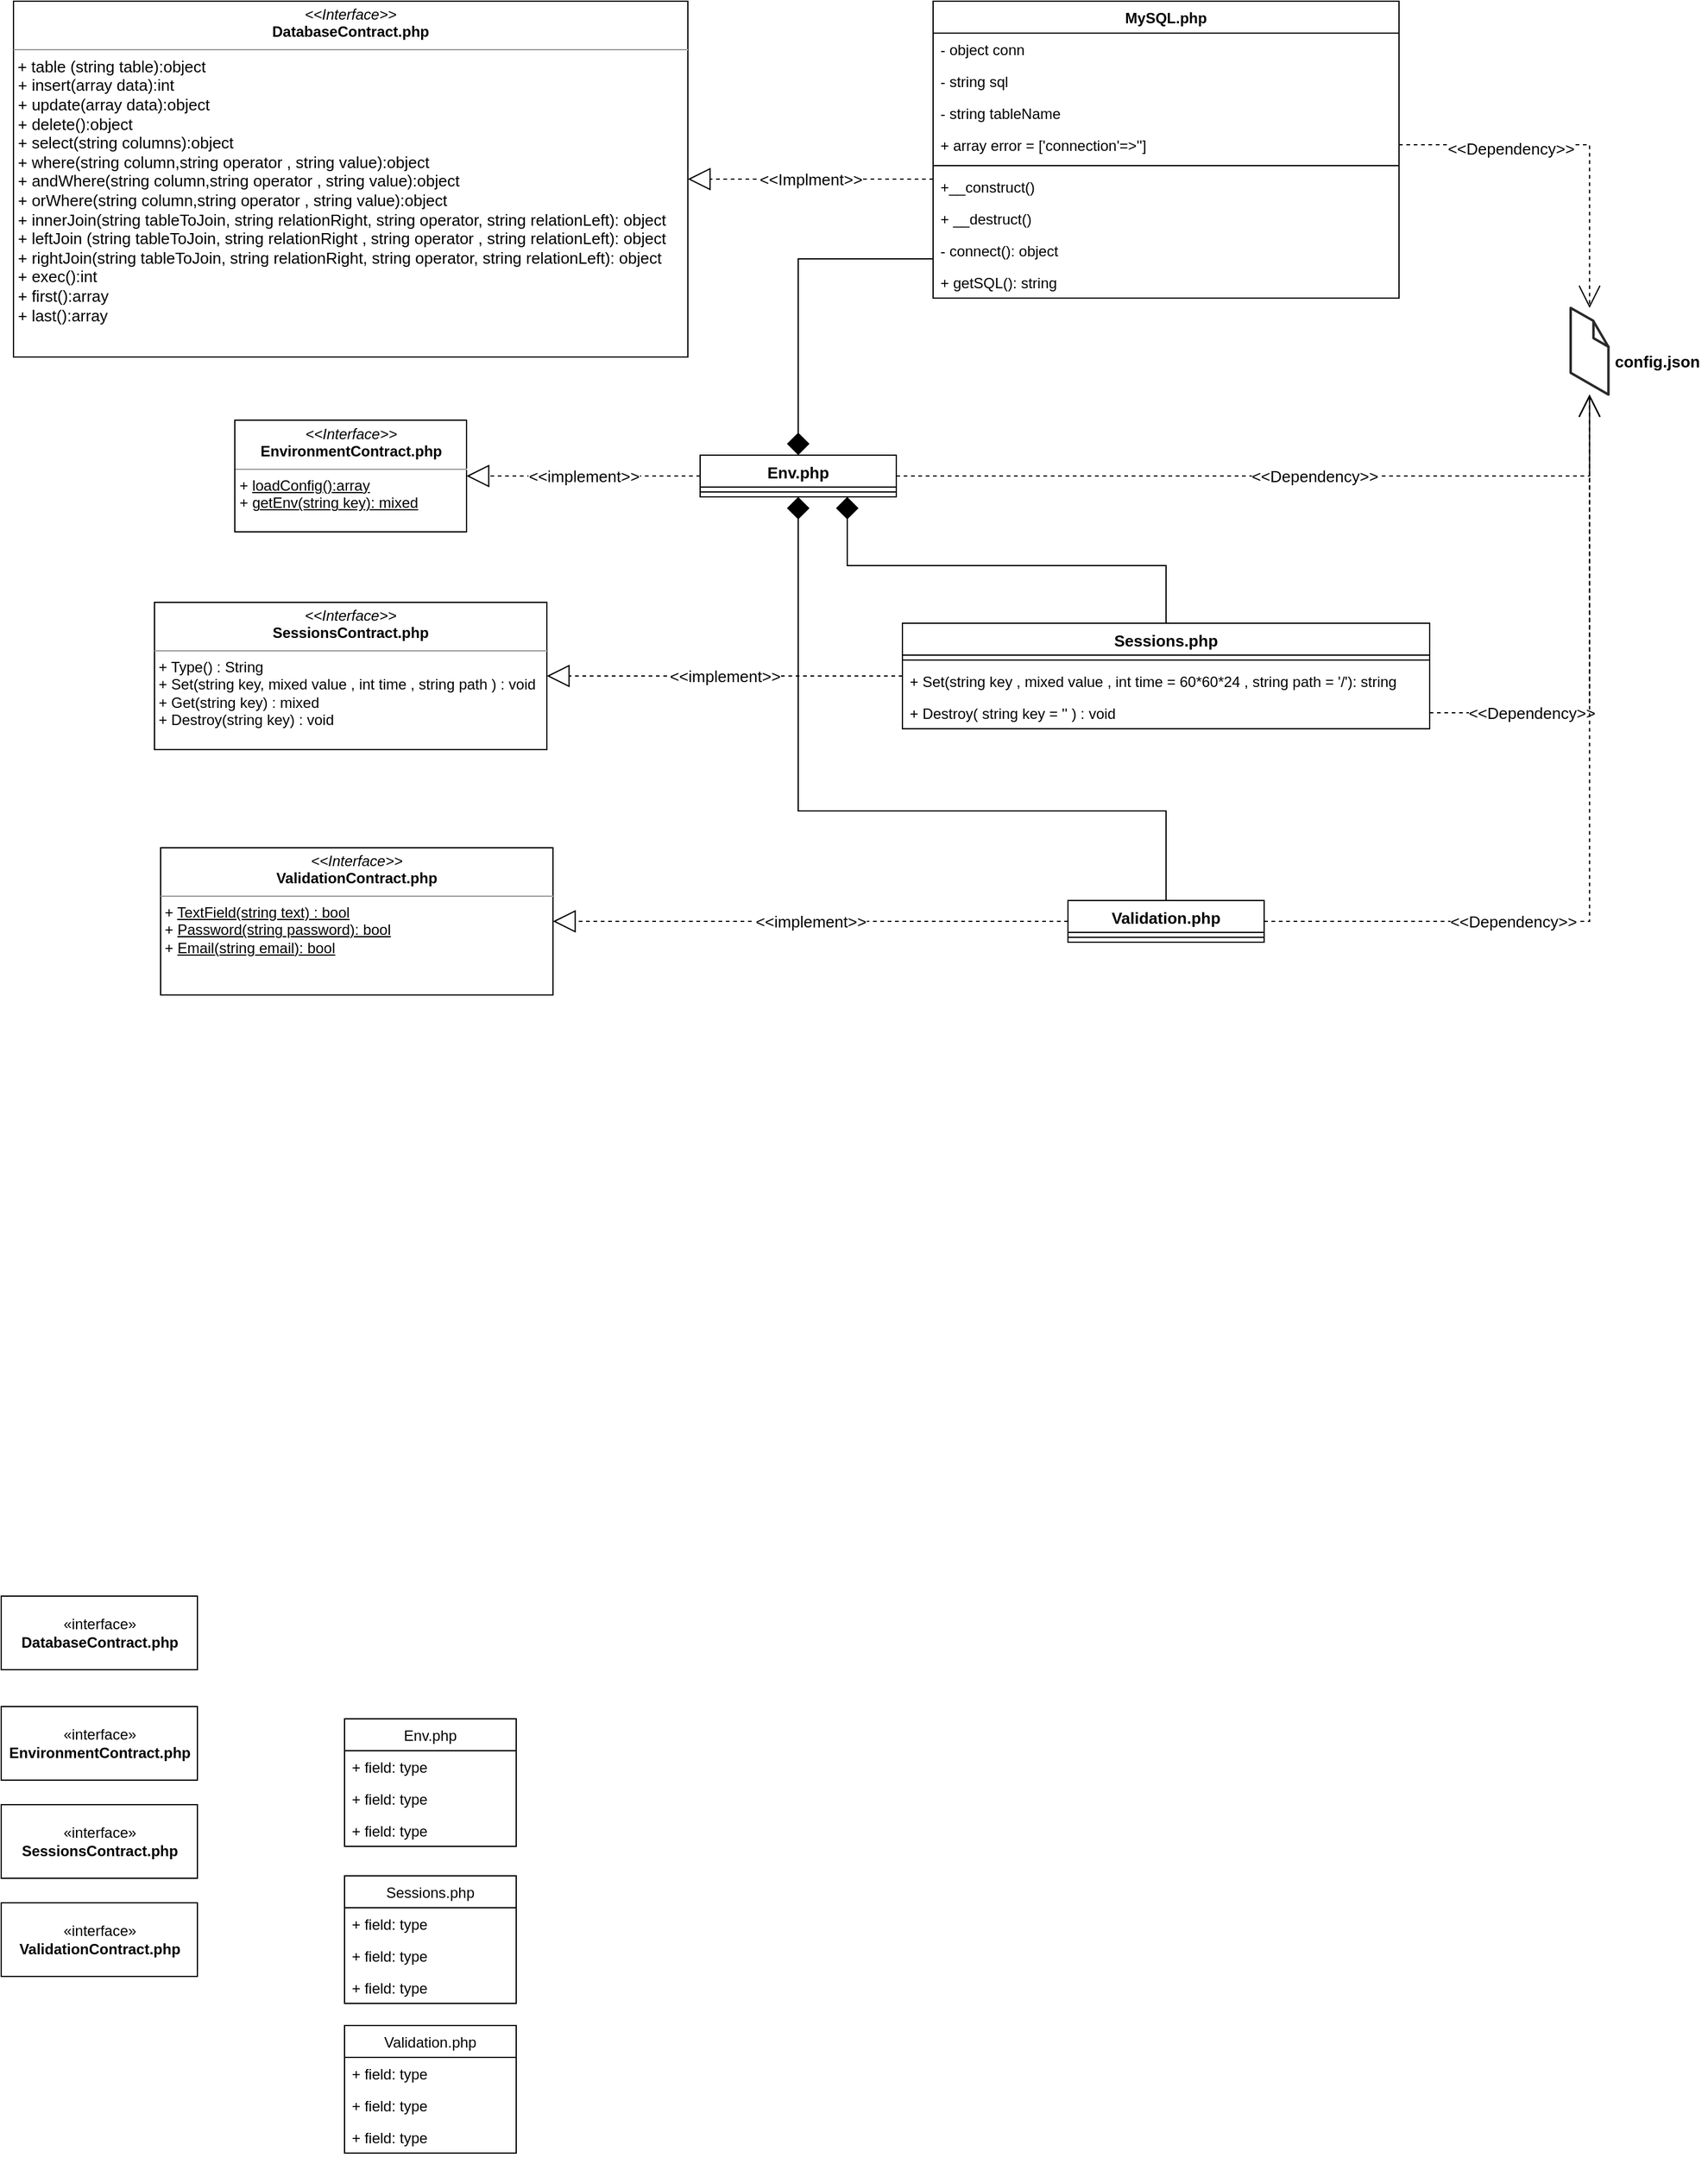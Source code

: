 <mxfile version="20.6.1" type="device"><diagram id="ktVg-S8pK9uqA2rK92aI" name="Page-1"><mxGraphModel dx="2090" dy="1920" grid="1" gridSize="10" guides="1" tooltips="1" connect="1" arrows="1" fold="1" page="1" pageScale="1" pageWidth="850" pageHeight="1100" math="0" shadow="0"><root><mxCell id="0"/><mxCell id="1" parent="0"/><mxCell id="MobRUKR3s8P3_3i5ePc3-1" value="«interface»&lt;br&gt;&lt;b&gt;DatabaseContract.php                  &lt;/b&gt;" style="html=1;" vertex="1" parent="1"><mxGeometry x="-560" y="500" width="160" height="60" as="geometry"/></mxCell><mxCell id="MobRUKR3s8P3_3i5ePc3-3" value="«interface»&lt;br&gt;&lt;b&gt;EnvironmentContract.php&lt;/b&gt;" style="html=1;" vertex="1" parent="1"><mxGeometry x="-560" y="590" width="160" height="60" as="geometry"/></mxCell><mxCell id="MobRUKR3s8P3_3i5ePc3-4" value="«interface»&lt;br&gt;&lt;b&gt;SessionsContract.php&lt;/b&gt;" style="html=1;" vertex="1" parent="1"><mxGeometry x="-560" y="670" width="160" height="60" as="geometry"/></mxCell><mxCell id="MobRUKR3s8P3_3i5ePc3-5" value="«interface»&lt;br&gt;&lt;b&gt;ValidationContract.php&lt;/b&gt;" style="html=1;" vertex="1" parent="1"><mxGeometry x="-560" y="750" width="160" height="60" as="geometry"/></mxCell><mxCell id="MobRUKR3s8P3_3i5ePc3-11" value="Env.php" style="swimlane;fontStyle=0;childLayout=stackLayout;horizontal=1;startSize=26;fillColor=none;horizontalStack=0;resizeParent=1;resizeParentMax=0;resizeLast=0;collapsible=1;marginBottom=0;" vertex="1" parent="1"><mxGeometry x="-280" y="600" width="140" height="104" as="geometry"/></mxCell><mxCell id="MobRUKR3s8P3_3i5ePc3-12" value="+ field: type" style="text;strokeColor=none;fillColor=none;align=left;verticalAlign=top;spacingLeft=4;spacingRight=4;overflow=hidden;rotatable=0;points=[[0,0.5],[1,0.5]];portConstraint=eastwest;" vertex="1" parent="MobRUKR3s8P3_3i5ePc3-11"><mxGeometry y="26" width="140" height="26" as="geometry"/></mxCell><mxCell id="MobRUKR3s8P3_3i5ePc3-13" value="+ field: type" style="text;strokeColor=none;fillColor=none;align=left;verticalAlign=top;spacingLeft=4;spacingRight=4;overflow=hidden;rotatable=0;points=[[0,0.5],[1,0.5]];portConstraint=eastwest;" vertex="1" parent="MobRUKR3s8P3_3i5ePc3-11"><mxGeometry y="52" width="140" height="26" as="geometry"/></mxCell><mxCell id="MobRUKR3s8P3_3i5ePc3-14" value="+ field: type" style="text;strokeColor=none;fillColor=none;align=left;verticalAlign=top;spacingLeft=4;spacingRight=4;overflow=hidden;rotatable=0;points=[[0,0.5],[1,0.5]];portConstraint=eastwest;" vertex="1" parent="MobRUKR3s8P3_3i5ePc3-11"><mxGeometry y="78" width="140" height="26" as="geometry"/></mxCell><mxCell id="MobRUKR3s8P3_3i5ePc3-15" value="Sessions.php" style="swimlane;fontStyle=0;childLayout=stackLayout;horizontal=1;startSize=26;fillColor=none;horizontalStack=0;resizeParent=1;resizeParentMax=0;resizeLast=0;collapsible=1;marginBottom=0;" vertex="1" parent="1"><mxGeometry x="-280" y="728" width="140" height="104" as="geometry"/></mxCell><mxCell id="MobRUKR3s8P3_3i5ePc3-16" value="+ field: type" style="text;strokeColor=none;fillColor=none;align=left;verticalAlign=top;spacingLeft=4;spacingRight=4;overflow=hidden;rotatable=0;points=[[0,0.5],[1,0.5]];portConstraint=eastwest;" vertex="1" parent="MobRUKR3s8P3_3i5ePc3-15"><mxGeometry y="26" width="140" height="26" as="geometry"/></mxCell><mxCell id="MobRUKR3s8P3_3i5ePc3-17" value="+ field: type" style="text;strokeColor=none;fillColor=none;align=left;verticalAlign=top;spacingLeft=4;spacingRight=4;overflow=hidden;rotatable=0;points=[[0,0.5],[1,0.5]];portConstraint=eastwest;" vertex="1" parent="MobRUKR3s8P3_3i5ePc3-15"><mxGeometry y="52" width="140" height="26" as="geometry"/></mxCell><mxCell id="MobRUKR3s8P3_3i5ePc3-18" value="+ field: type" style="text;strokeColor=none;fillColor=none;align=left;verticalAlign=top;spacingLeft=4;spacingRight=4;overflow=hidden;rotatable=0;points=[[0,0.5],[1,0.5]];portConstraint=eastwest;" vertex="1" parent="MobRUKR3s8P3_3i5ePc3-15"><mxGeometry y="78" width="140" height="26" as="geometry"/></mxCell><mxCell id="MobRUKR3s8P3_3i5ePc3-20" value="Validation.php" style="swimlane;fontStyle=0;childLayout=stackLayout;horizontal=1;startSize=26;fillColor=none;horizontalStack=0;resizeParent=1;resizeParentMax=0;resizeLast=0;collapsible=1;marginBottom=0;" vertex="1" parent="1"><mxGeometry x="-280" y="850" width="140" height="104" as="geometry"/></mxCell><mxCell id="MobRUKR3s8P3_3i5ePc3-21" value="+ field: type" style="text;strokeColor=none;fillColor=none;align=left;verticalAlign=top;spacingLeft=4;spacingRight=4;overflow=hidden;rotatable=0;points=[[0,0.5],[1,0.5]];portConstraint=eastwest;" vertex="1" parent="MobRUKR3s8P3_3i5ePc3-20"><mxGeometry y="26" width="140" height="26" as="geometry"/></mxCell><mxCell id="MobRUKR3s8P3_3i5ePc3-22" value="+ field: type" style="text;strokeColor=none;fillColor=none;align=left;verticalAlign=top;spacingLeft=4;spacingRight=4;overflow=hidden;rotatable=0;points=[[0,0.5],[1,0.5]];portConstraint=eastwest;" vertex="1" parent="MobRUKR3s8P3_3i5ePc3-20"><mxGeometry y="52" width="140" height="26" as="geometry"/></mxCell><mxCell id="MobRUKR3s8P3_3i5ePc3-23" value="+ field: type" style="text;strokeColor=none;fillColor=none;align=left;verticalAlign=top;spacingLeft=4;spacingRight=4;overflow=hidden;rotatable=0;points=[[0,0.5],[1,0.5]];portConstraint=eastwest;" vertex="1" parent="MobRUKR3s8P3_3i5ePc3-20"><mxGeometry y="78" width="140" height="26" as="geometry"/></mxCell><mxCell id="MobRUKR3s8P3_3i5ePc3-68" value="&lt;p style=&quot;margin: 4px 0px 0px; text-align: center; line-height: 120%;&quot;&gt;&lt;i&gt;&amp;lt;&amp;lt;Interface&amp;gt;&amp;gt;&lt;/i&gt;&lt;br&gt;&lt;b&gt;DatabaseContract.php&lt;/b&gt;&lt;br&gt;&lt;/p&gt;&lt;hr size=&quot;1&quot;&gt;&lt;p style=&quot;margin:0px;margin-left:4px;&quot;&gt;&lt;/p&gt;&amp;nbsp;&lt;font style=&quot;font-size: 13px;&quot;&gt;+ table (string table):object&lt;br&gt;&amp;nbsp;+ insert(array data):int&lt;br&gt;&amp;nbsp;+ update(array data):object&lt;br&gt;&amp;nbsp;+ delete():object&lt;br&gt;&amp;nbsp;+ select(string columns):object&lt;br&gt;&amp;nbsp;+ where(string column,string operator , string value):object&lt;br&gt;&amp;nbsp;+ andWhere(string column,string operator , string value):object&lt;br&gt;&amp;nbsp;+ orWhere(string column,string operator , string value):object&amp;nbsp;&lt;br&gt;&amp;nbsp;+ innerJoin(string tableToJoin, string relationRight, string operator, string relationLeft): object&lt;br&gt;&amp;nbsp;+ leftJoin (string tableToJoin, string relationRight , string operator , string relationLeft): object&lt;br&gt;&amp;nbsp;+ rightJoin(string tableToJoin, string relationRight, string operator, string relationLeft): object&lt;br&gt;&amp;nbsp;+ exec():int&lt;br&gt;&amp;nbsp;+ first():array&lt;br&gt;&amp;nbsp;+ last():array&lt;/font&gt;" style="verticalAlign=top;align=left;overflow=fill;fontSize=12;fontFamily=Helvetica;html=1;" vertex="1" parent="1"><mxGeometry x="-550" y="-800" width="550" height="290" as="geometry"/></mxCell><mxCell id="MobRUKR3s8P3_3i5ePc3-149" style="edgeStyle=orthogonalEdgeStyle;rounded=0;orthogonalLoop=1;jettySize=auto;html=1;fontSize=13;endArrow=diamond;endFill=1;endSize=16;" edge="1" parent="1" source="MobRUKR3s8P3_3i5ePc3-74" target="MobRUKR3s8P3_3i5ePc3-118"><mxGeometry relative="1" as="geometry"><Array as="points"><mxPoint x="90" y="-590"/></Array></mxGeometry></mxCell><mxCell id="MobRUKR3s8P3_3i5ePc3-74" value="MySQL.php" style="swimlane;fontStyle=1;align=center;verticalAlign=top;childLayout=stackLayout;horizontal=1;startSize=26;horizontalStack=0;resizeParent=1;resizeParentMax=0;resizeLast=0;collapsible=1;marginBottom=0;rounded=0;glass=0;strokeColor=default;" vertex="1" parent="1"><mxGeometry x="200" y="-800" width="380" height="242" as="geometry"/></mxCell><mxCell id="MobRUKR3s8P3_3i5ePc3-75" value="- object conn" style="text;strokeColor=none;fillColor=none;align=left;verticalAlign=top;spacingLeft=4;spacingRight=4;overflow=hidden;rotatable=0;points=[[0,0.5],[1,0.5]];portConstraint=eastwest;rounded=0;glass=0;" vertex="1" parent="MobRUKR3s8P3_3i5ePc3-74"><mxGeometry y="26" width="380" height="26" as="geometry"/></mxCell><mxCell id="MobRUKR3s8P3_3i5ePc3-78" value="- string sql" style="text;strokeColor=none;fillColor=none;align=left;verticalAlign=top;spacingLeft=4;spacingRight=4;overflow=hidden;rotatable=0;points=[[0,0.5],[1,0.5]];portConstraint=eastwest;rounded=0;glass=0;" vertex="1" parent="MobRUKR3s8P3_3i5ePc3-74"><mxGeometry y="52" width="380" height="26" as="geometry"/></mxCell><mxCell id="MobRUKR3s8P3_3i5ePc3-80" value="- string tableName" style="text;strokeColor=none;fillColor=none;align=left;verticalAlign=top;spacingLeft=4;spacingRight=4;overflow=hidden;rotatable=0;points=[[0,0.5],[1,0.5]];portConstraint=eastwest;rounded=0;glass=0;" vertex="1" parent="MobRUKR3s8P3_3i5ePc3-74"><mxGeometry y="78" width="380" height="26" as="geometry"/></mxCell><mxCell id="MobRUKR3s8P3_3i5ePc3-79" value="+ array error = ['connection'=&gt;'']" style="text;strokeColor=none;fillColor=none;align=left;verticalAlign=top;spacingLeft=4;spacingRight=4;overflow=hidden;rotatable=0;points=[[0,0.5],[1,0.5]];portConstraint=eastwest;rounded=0;glass=0;" vertex="1" parent="MobRUKR3s8P3_3i5ePc3-74"><mxGeometry y="104" width="380" height="26" as="geometry"/></mxCell><mxCell id="MobRUKR3s8P3_3i5ePc3-76" value="" style="line;strokeWidth=1;fillColor=none;align=left;verticalAlign=middle;spacingTop=-1;spacingLeft=3;spacingRight=3;rotatable=0;labelPosition=right;points=[];portConstraint=eastwest;strokeColor=inherit;rounded=0;glass=0;" vertex="1" parent="MobRUKR3s8P3_3i5ePc3-74"><mxGeometry y="130" width="380" height="8" as="geometry"/></mxCell><mxCell id="MobRUKR3s8P3_3i5ePc3-88" value="+__construct()" style="text;strokeColor=none;fillColor=none;align=left;verticalAlign=top;spacingLeft=4;spacingRight=4;overflow=hidden;rotatable=0;points=[[0,0.5],[1,0.5]];portConstraint=eastwest;rounded=0;glass=0;" vertex="1" parent="MobRUKR3s8P3_3i5ePc3-74"><mxGeometry y="138" width="380" height="26" as="geometry"/></mxCell><mxCell id="MobRUKR3s8P3_3i5ePc3-91" value="+ __destruct()" style="text;strokeColor=none;fillColor=none;align=left;verticalAlign=top;spacingLeft=4;spacingRight=4;overflow=hidden;rotatable=0;points=[[0,0.5],[1,0.5]];portConstraint=eastwest;rounded=0;glass=0;" vertex="1" parent="MobRUKR3s8P3_3i5ePc3-74"><mxGeometry y="164" width="380" height="26" as="geometry"/></mxCell><mxCell id="MobRUKR3s8P3_3i5ePc3-90" value="- connect(): object" style="text;strokeColor=none;fillColor=none;align=left;verticalAlign=top;spacingLeft=4;spacingRight=4;overflow=hidden;rotatable=0;points=[[0,0.5],[1,0.5]];portConstraint=eastwest;rounded=0;glass=0;" vertex="1" parent="MobRUKR3s8P3_3i5ePc3-74"><mxGeometry y="190" width="380" height="26" as="geometry"/></mxCell><mxCell id="MobRUKR3s8P3_3i5ePc3-89" value="+ getSQL(): string" style="text;strokeColor=none;fillColor=none;align=left;verticalAlign=top;spacingLeft=4;spacingRight=4;overflow=hidden;rotatable=0;points=[[0,0.5],[1,0.5]];portConstraint=eastwest;rounded=0;glass=0;fontStyle=0" vertex="1" parent="MobRUKR3s8P3_3i5ePc3-74"><mxGeometry y="216" width="380" height="26" as="geometry"/></mxCell><mxCell id="MobRUKR3s8P3_3i5ePc3-97" value="&amp;lt;&amp;lt;Implment&amp;gt;&amp;gt;" style="edgeStyle=none;rounded=0;orthogonalLoop=1;jettySize=auto;html=1;entryX=1;entryY=0.5;entryDx=0;entryDy=0;fontSize=13;dashed=1;endArrow=block;endFill=0;exitX=0;exitY=0.269;exitDx=0;exitDy=0;endSize=16;exitPerimeter=0;" edge="1" parent="1" source="MobRUKR3s8P3_3i5ePc3-88" target="MobRUKR3s8P3_3i5ePc3-68"><mxGeometry relative="1" as="geometry"/></mxCell><mxCell id="MobRUKR3s8P3_3i5ePc3-102" value="&amp;lt;&amp;lt;Dependency&amp;gt;&amp;gt;" style="edgeStyle=orthogonalEdgeStyle;rounded=0;orthogonalLoop=1;jettySize=auto;html=1;dashed=1;fontSize=13;endArrow=open;endFill=0;exitX=1;exitY=0.5;exitDx=0;exitDy=0;endSize=16;" edge="1" parent="1" source="MobRUKR3s8P3_3i5ePc3-79" target="MobRUKR3s8P3_3i5ePc3-99"><mxGeometry x="-0.367" y="-3" relative="1" as="geometry"><mxPoint x="680" y="-500" as="sourcePoint"/><mxPoint x="320.8" y="-586" as="targetPoint"/><mxPoint x="-1" as="offset"/></mxGeometry></mxCell><mxCell id="MobRUKR3s8P3_3i5ePc3-98" value="&lt;p style=&quot;margin: 4px 0px 0px; text-align: center; line-height: 120%;&quot;&gt;&lt;i&gt;&amp;lt;&amp;lt;Interface&amp;gt;&amp;gt;&lt;/i&gt;&lt;br&gt;&lt;b&gt;EnvironmentContract.php&lt;/b&gt;&lt;br&gt;&lt;/p&gt;&lt;hr size=&quot;1&quot;&gt;&lt;p style=&quot;margin:0px;margin-left:4px;&quot;&gt;&lt;/p&gt;&amp;nbsp;+ &lt;u&gt;loadConfig():array&lt;/u&gt;&lt;br&gt;&amp;nbsp;+ &lt;u&gt;getEnv(string key): mixed&lt;/u&gt;" style="verticalAlign=top;align=left;overflow=fill;fontSize=12;fontFamily=Helvetica;html=1;" vertex="1" parent="1"><mxGeometry x="-369.5" y="-458.5" width="189" height="91" as="geometry"/></mxCell><mxCell id="MobRUKR3s8P3_3i5ePc3-99" value="" style="verticalLabelPosition=bottom;html=1;verticalAlign=top;strokeWidth=1;align=center;outlineConnect=0;dashed=0;outlineConnect=0;shape=mxgraph.aws3d.file;aspect=fixed;strokeColor=#292929;rounded=0;glass=0;fontSize=13;" vertex="1" parent="1"><mxGeometry x="720" y="-550" width="30.8" height="70.6" as="geometry"/></mxCell><mxCell id="MobRUKR3s8P3_3i5ePc3-114" value="&amp;lt;&amp;lt;Dependency&amp;gt;&amp;gt;" style="edgeStyle=orthogonalEdgeStyle;rounded=0;orthogonalLoop=1;jettySize=auto;html=1;dashed=1;fontSize=13;endArrow=open;endFill=0;exitX=1;exitY=0.5;exitDx=0;exitDy=0;endSize=16;" edge="1" parent="1" source="MobRUKR3s8P3_3i5ePc3-118" target="MobRUKR3s8P3_3i5ePc3-99"><mxGeometry x="0.074" relative="1" as="geometry"><mxPoint x="580" y="-411" as="sourcePoint"/><mxPoint x="780" y="-490" as="targetPoint"/><mxPoint x="1" as="offset"/></mxGeometry></mxCell><mxCell id="MobRUKR3s8P3_3i5ePc3-115" value="&amp;lt;&amp;lt;implement&amp;gt;&amp;gt;" style="edgeStyle=orthogonalEdgeStyle;rounded=0;orthogonalLoop=1;jettySize=auto;html=1;dashed=1;fontSize=13;endArrow=block;endFill=0;endSize=16;exitX=0;exitY=0.5;exitDx=0;exitDy=0;" edge="1" parent="1" source="MobRUKR3s8P3_3i5ePc3-118" target="MobRUKR3s8P3_3i5ePc3-98"><mxGeometry relative="1" as="geometry"><mxPoint x="288.039" y="-398" as="sourcePoint"/></mxGeometry></mxCell><mxCell id="MobRUKR3s8P3_3i5ePc3-118" value="Env.php" style="swimlane;fontStyle=1;align=center;verticalAlign=top;childLayout=stackLayout;horizontal=1;startSize=26;horizontalStack=0;resizeParent=1;resizeParentMax=0;resizeLast=0;collapsible=1;marginBottom=0;rounded=0;glass=0;strokeColor=default;fontSize=13;" vertex="1" parent="1"><mxGeometry x="10" y="-430" width="160" height="34" as="geometry"/></mxCell><mxCell id="MobRUKR3s8P3_3i5ePc3-120" value="" style="line;strokeWidth=1;fillColor=none;align=left;verticalAlign=middle;spacingTop=-1;spacingLeft=3;spacingRight=3;rotatable=0;labelPosition=right;points=[];portConstraint=eastwest;strokeColor=inherit;rounded=0;glass=0;fontSize=13;" vertex="1" parent="MobRUKR3s8P3_3i5ePc3-118"><mxGeometry y="26" width="160" height="8" as="geometry"/></mxCell><mxCell id="MobRUKR3s8P3_3i5ePc3-122" value="config.json" style="text;align=center;fontStyle=1;verticalAlign=middle;spacingLeft=3;spacingRight=3;strokeColor=none;rotatable=0;points=[[0,0.5],[1,0.5]];portConstraint=eastwest;rounded=0;glass=0;fontSize=13;" vertex="1" parent="1"><mxGeometry x="750.8" y="-520" width="80" height="26" as="geometry"/></mxCell><mxCell id="MobRUKR3s8P3_3i5ePc3-125" value="&lt;p style=&quot;margin: 4px 0px 0px; text-align: center; line-height: 120%;&quot;&gt;&lt;i&gt;&amp;lt;&amp;lt;Interface&amp;gt;&amp;gt;&lt;/i&gt;&lt;br&gt;&lt;b&gt;SessionsContract.php&lt;/b&gt;&lt;br&gt;&lt;/p&gt;&lt;hr size=&quot;1&quot;&gt;&lt;p style=&quot;margin:0px;margin-left:4px;&quot;&gt;&lt;/p&gt;&amp;nbsp;+ Type() : String&lt;br&gt;&amp;nbsp;+ Set(string key, mixed value , int time , string path ) : void&amp;nbsp;&lt;br&gt;&amp;nbsp;+ Get(string key) : mixed&lt;br&gt;&amp;nbsp;+ Destroy(string key) : void" style="verticalAlign=top;align=left;overflow=fill;fontSize=12;fontFamily=Helvetica;html=1;" vertex="1" parent="1"><mxGeometry x="-435" y="-310" width="320" height="120" as="geometry"/></mxCell><mxCell id="MobRUKR3s8P3_3i5ePc3-137" value="&amp;lt;&amp;lt;implement&amp;gt;&amp;gt;" style="edgeStyle=orthogonalEdgeStyle;rounded=0;orthogonalLoop=1;jettySize=auto;html=1;entryX=1;entryY=0.5;entryDx=0;entryDy=0;dashed=1;fontSize=13;endArrow=block;endFill=0;endSize=16;" edge="1" parent="1" source="MobRUKR3s8P3_3i5ePc3-127" target="MobRUKR3s8P3_3i5ePc3-125"><mxGeometry relative="1" as="geometry"/></mxCell><mxCell id="MobRUKR3s8P3_3i5ePc3-152" style="edgeStyle=orthogonalEdgeStyle;rounded=0;orthogonalLoop=1;jettySize=auto;html=1;entryX=0.75;entryY=1;entryDx=0;entryDy=0;fontSize=13;endArrow=diamond;endFill=1;endSize=16;" edge="1" parent="1" source="MobRUKR3s8P3_3i5ePc3-127" target="MobRUKR3s8P3_3i5ePc3-118"><mxGeometry relative="1" as="geometry"><Array as="points"><mxPoint x="390" y="-340"/><mxPoint x="130" y="-340"/></Array></mxGeometry></mxCell><mxCell id="MobRUKR3s8P3_3i5ePc3-127" value="Sessions.php" style="swimlane;fontStyle=1;align=center;verticalAlign=top;childLayout=stackLayout;horizontal=1;startSize=26;horizontalStack=0;resizeParent=1;resizeParentMax=0;resizeLast=0;collapsible=1;marginBottom=0;rounded=0;glass=0;strokeColor=default;fontSize=13;" vertex="1" parent="1"><mxGeometry x="175" y="-293" width="430" height="86" as="geometry"/></mxCell><mxCell id="MobRUKR3s8P3_3i5ePc3-128" value="" style="line;strokeWidth=1;fillColor=none;align=left;verticalAlign=middle;spacingTop=-1;spacingLeft=3;spacingRight=3;rotatable=0;labelPosition=right;points=[];portConstraint=eastwest;strokeColor=inherit;rounded=0;glass=0;fontSize=13;" vertex="1" parent="MobRUKR3s8P3_3i5ePc3-127"><mxGeometry y="26" width="430" height="8" as="geometry"/></mxCell><mxCell id="MobRUKR3s8P3_3i5ePc3-133" value="+ Set(string key , mixed value , int time = 60*60*24 , string path = '/'): string" style="text;strokeColor=none;fillColor=none;align=left;verticalAlign=top;spacingLeft=4;spacingRight=4;overflow=hidden;rotatable=0;points=[[0,0.5],[1,0.5]];portConstraint=eastwest;rounded=0;glass=0;fontStyle=0" vertex="1" parent="MobRUKR3s8P3_3i5ePc3-127"><mxGeometry y="34" width="430" height="26" as="geometry"/></mxCell><mxCell id="MobRUKR3s8P3_3i5ePc3-134" value="+ Destroy( string key = '' ) : void" style="text;strokeColor=none;fillColor=none;align=left;verticalAlign=top;spacingLeft=4;spacingRight=4;overflow=hidden;rotatable=0;points=[[0,0.5],[1,0.5]];portConstraint=eastwest;rounded=0;glass=0;fontStyle=0" vertex="1" parent="MobRUKR3s8P3_3i5ePc3-127"><mxGeometry y="60" width="430" height="26" as="geometry"/></mxCell><mxCell id="MobRUKR3s8P3_3i5ePc3-138" value="&amp;lt;&amp;lt;Dependency&amp;gt;&amp;gt;" style="edgeStyle=orthogonalEdgeStyle;rounded=0;orthogonalLoop=1;jettySize=auto;html=1;dashed=1;fontSize=13;endArrow=open;endFill=0;endSize=16;" edge="1" parent="1" source="MobRUKR3s8P3_3i5ePc3-134" target="MobRUKR3s8P3_3i5ePc3-99"><mxGeometry x="-0.577" relative="1" as="geometry"><mxPoint as="offset"/></mxGeometry></mxCell><mxCell id="MobRUKR3s8P3_3i5ePc3-139" value="&lt;p style=&quot;margin: 4px 0px 0px; text-align: center; line-height: 120%;&quot;&gt;&lt;i&gt;&amp;lt;&amp;lt;Interface&amp;gt;&amp;gt;&lt;/i&gt;&lt;br&gt;&lt;b&gt;ValidationContract.php&lt;/b&gt;&lt;br&gt;&lt;/p&gt;&lt;hr size=&quot;1&quot;&gt;&lt;p style=&quot;margin:0px;margin-left:4px;&quot;&gt;&lt;/p&gt;&amp;nbsp;+ &lt;u&gt;TextField(string text) : bool&lt;/u&gt;&lt;br&gt;&amp;nbsp;+ &lt;u&gt;Password(string password): bool&lt;/u&gt;&lt;br&gt;&amp;nbsp;+ &lt;u&gt;Email(string email): bool&lt;/u&gt;&lt;br&gt;" style="verticalAlign=top;align=left;overflow=fill;fontSize=12;fontFamily=Helvetica;html=1;" vertex="1" parent="1"><mxGeometry x="-430" y="-110" width="320" height="120" as="geometry"/></mxCell><mxCell id="MobRUKR3s8P3_3i5ePc3-146" value="&amp;lt;&amp;lt;implement&amp;gt;&amp;gt;" style="edgeStyle=orthogonalEdgeStyle;rounded=0;orthogonalLoop=1;jettySize=auto;html=1;entryX=1;entryY=0.5;entryDx=0;entryDy=0;dashed=1;fontSize=13;endArrow=block;endFill=0;endSize=16;" edge="1" parent="1" source="MobRUKR3s8P3_3i5ePc3-144" target="MobRUKR3s8P3_3i5ePc3-139"><mxGeometry relative="1" as="geometry"/></mxCell><mxCell id="MobRUKR3s8P3_3i5ePc3-147" value="&amp;lt;&amp;lt;Dependency&amp;gt;&amp;gt;" style="edgeStyle=orthogonalEdgeStyle;rounded=0;orthogonalLoop=1;jettySize=auto;html=1;dashed=1;fontSize=13;endArrow=open;endFill=0;endSize=16;" edge="1" parent="1" source="MobRUKR3s8P3_3i5ePc3-144" target="MobRUKR3s8P3_3i5ePc3-99"><mxGeometry x="-0.416" relative="1" as="geometry"><mxPoint as="offset"/></mxGeometry></mxCell><mxCell id="MobRUKR3s8P3_3i5ePc3-151" style="edgeStyle=orthogonalEdgeStyle;rounded=0;orthogonalLoop=1;jettySize=auto;html=1;entryX=0.5;entryY=1;entryDx=0;entryDy=0;fontSize=13;endArrow=diamond;endFill=1;endSize=16;" edge="1" parent="1" source="MobRUKR3s8P3_3i5ePc3-144" target="MobRUKR3s8P3_3i5ePc3-118"><mxGeometry relative="1" as="geometry"><Array as="points"><mxPoint x="390" y="-140"/><mxPoint x="90" y="-140"/></Array></mxGeometry></mxCell><mxCell id="MobRUKR3s8P3_3i5ePc3-144" value="Validation.php" style="swimlane;fontStyle=1;align=center;verticalAlign=top;childLayout=stackLayout;horizontal=1;startSize=26;horizontalStack=0;resizeParent=1;resizeParentMax=0;resizeLast=0;collapsible=1;marginBottom=0;rounded=0;glass=0;strokeColor=default;fontSize=13;" vertex="1" parent="1"><mxGeometry x="310" y="-67" width="160" height="34" as="geometry"/></mxCell><mxCell id="MobRUKR3s8P3_3i5ePc3-145" value="" style="line;strokeWidth=1;fillColor=none;align=left;verticalAlign=middle;spacingTop=-1;spacingLeft=3;spacingRight=3;rotatable=0;labelPosition=right;points=[];portConstraint=eastwest;strokeColor=inherit;rounded=0;glass=0;fontSize=13;" vertex="1" parent="MobRUKR3s8P3_3i5ePc3-144"><mxGeometry y="26" width="160" height="8" as="geometry"/></mxCell></root></mxGraphModel></diagram></mxfile>